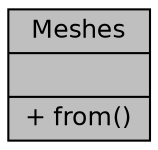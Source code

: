 digraph "Meshes"
{
  bgcolor="transparent";
  edge [fontname="Helvetica",fontsize="12",labelfontname="Helvetica",labelfontsize="12"];
  node [fontname="Helvetica",fontsize="12",shape=record];
  Node1 [label="{Meshes\n||+ from()\l}",height=0.2,width=0.4,color="black", fillcolor="grey75", style="filled", fontcolor="black"];
}
